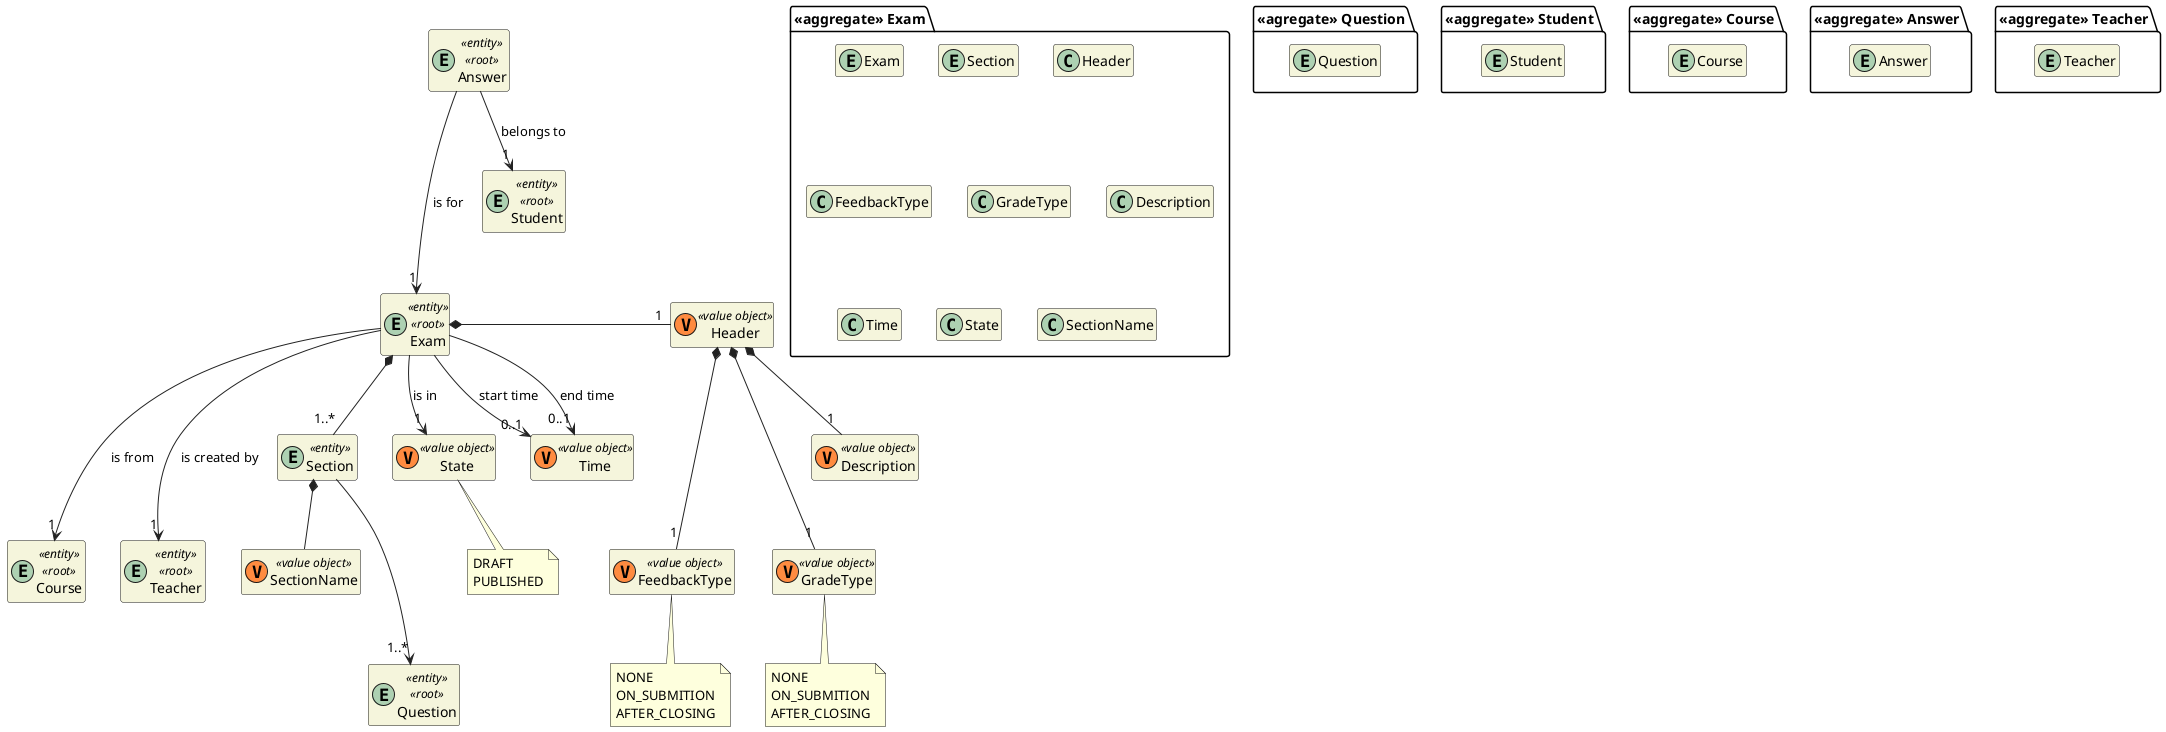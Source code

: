 @startuml DM-EXAM
'https://plantuml.com/class-diagram

skinparam classAttributeIconSize 0
hide empty attributes
hide empty methods
skinparam classBackgroundColor beige
skinparam ArrowColor #222222

package "<<aggregate>> Exam" {
  entity Exam

  entity Section

  class Header
  class FeedbackType
  class GradeType
  class Description

  class Time

  class State

  class SectionName
}

package "<<agregate>> Question" {
  entity Question
}

package "<<aggregate>> Student" {
    entity Student
}

entity Student <<entity>> <<root>> {
}

package "<<aggregate>> Course" {
    entity Course
}

entity Course <<entity>> <<root>> {
}

package "<<aggregate>> Answer" {
    entity Answer
}

entity Answer <<entity>> <<root>> {
}

package "<<aggregate>> Teacher" {
    entity Teacher
}

entity Teacher <<entity>> <<root>> {
}

entity Exam <<entity>> <<root>> {
}

entity Section <<entity>> {}

class SectionName <<(V,#FF8B40) value object>> {}
class State <<(V,#FF8B40) value object>> {}

class Header <<(V,#FF8B40) value object>> {}
class FeedbackType <<(V,#FF8B40) value object>> {}
class GradeType <<(V,#FF8B40) value object>> {}
class Description <<(V,#FF8B40) value object>> {}
class Time <<(V,#FF8B40) value object>> {}

entity Question <<entity>> <<root>> {}

Exam --> "0..1" Time : start time
Exam --> "0..1" Time : end time

Exam --> "1" State : is in

note bottom of State
  DRAFT
  PUBLISHED
end note

Exam *-- "1..*" Section
Exam ---> "1" Course : is from
Exam ---> "1" Teacher : is created by

Exam *- "1" Header
Header *--- "1" FeedbackType
Header *--- "1" GradeType
Header *-- "1" Description

note bottom of FeedbackType
  NONE
  ON_SUBMITION
  AFTER_CLOSING
end note

note bottom of GradeType
  NONE
  ON_SUBMITION
  AFTER_CLOSING
end note

Section ---> "1..*" Question
Section *-- SectionName

Answer --> "1" Student : belongs to

Answer ---> "1" Exam : is for

@enduml

